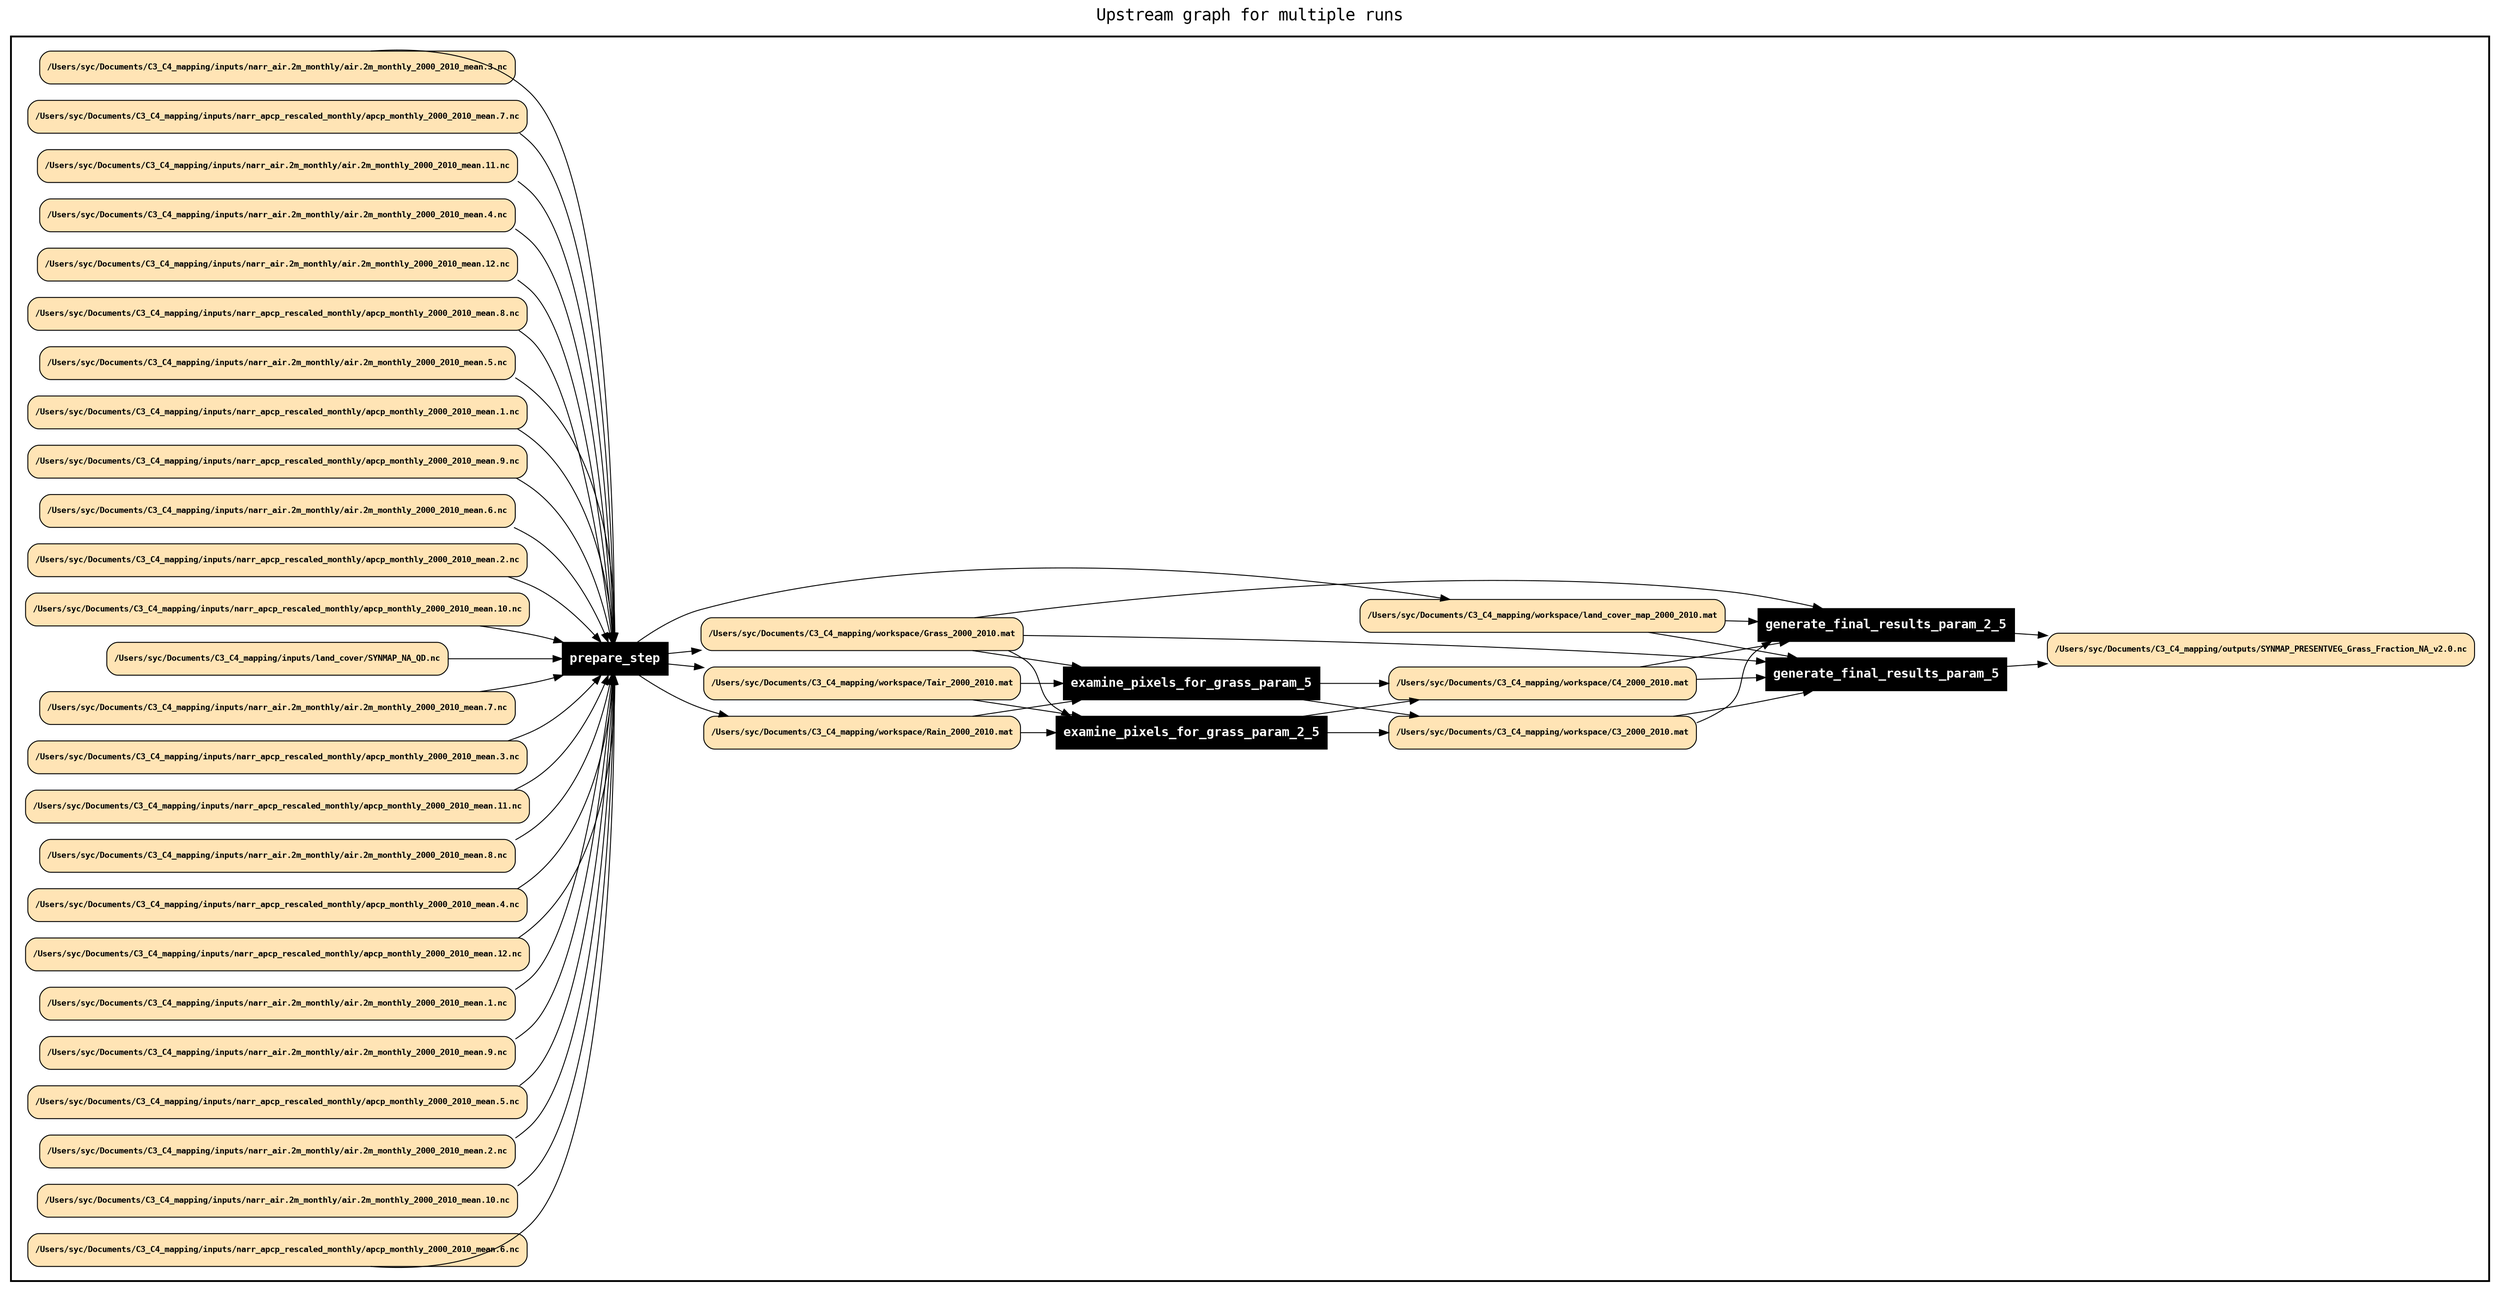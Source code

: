 
digraph yw_data_view {
rankdir=LR
fontname=Courier; fontsize=18; labelloc=t
label="Upstream graph for multiple runs"
subgraph cluster_workflow { label=""; color=black; penwidth=2
subgraph cluster_workflow_inner { label=""; color=white
node[shape=box style=filled fillcolor="black" peripheries=1 fontname="Courier-Bold" fontcolor=white]
"examine_pixels_for_grass_param_5"
"examine_pixels_for_grass_param_2_5"
"prepare_step"
"generate_final_results_param_5"
"generate_final_results_param_2_5"
node[shape=box style="rounded,filled" fillcolor="#FFE4B5" peripheries=1 fontname="Courier-Bold" fontsize=9 fontcolor=black]
"/Users/syc/Documents/C3_C4_mapping/inputs/narr_air.2m_monthly/air.2m_monthly_2000_2010_mean.3.nc"
"/Users/syc/Documents/C3_C4_mapping/workspace/C4_2000_2010.mat"
"/Users/syc/Documents/C3_C4_mapping/workspace/C4_2000_2010.mat"
"/Users/syc/Documents/C3_C4_mapping/inputs/narr_apcp_rescaled_monthly/apcp_monthly_2000_2010_mean.7.nc"
"/Users/syc/Documents/C3_C4_mapping/inputs/narr_air.2m_monthly/air.2m_monthly_2000_2010_mean.11.nc"
"/Users/syc/Documents/C3_C4_mapping/inputs/narr_air.2m_monthly/air.2m_monthly_2000_2010_mean.4.nc"
"/Users/syc/Documents/C3_C4_mapping/inputs/narr_air.2m_monthly/air.2m_monthly_2000_2010_mean.12.nc"
"/Users/syc/Documents/C3_C4_mapping/inputs/narr_apcp_rescaled_monthly/apcp_monthly_2000_2010_mean.8.nc"
"/Users/syc/Documents/C3_C4_mapping/workspace/Rain_2000_2010.mat"
"/Users/syc/Documents/C3_C4_mapping/workspace/Rain_2000_2010.mat"
"/Users/syc/Documents/C3_C4_mapping/workspace/Rain_2000_2010.mat"
"/Users/syc/Documents/C3_C4_mapping/workspace/C3_2000_2010.mat"
"/Users/syc/Documents/C3_C4_mapping/workspace/C3_2000_2010.mat"
"/Users/syc/Documents/C3_C4_mapping/inputs/narr_air.2m_monthly/air.2m_monthly_2000_2010_mean.5.nc"
"/Users/syc/Documents/C3_C4_mapping/inputs/narr_apcp_rescaled_monthly/apcp_monthly_2000_2010_mean.1.nc"
"/Users/syc/Documents/C3_C4_mapping/inputs/narr_apcp_rescaled_monthly/apcp_monthly_2000_2010_mean.9.nc"
"/Users/syc/Documents/C3_C4_mapping/workspace/Grass_2000_2010.mat"
"/Users/syc/Documents/C3_C4_mapping/workspace/Grass_2000_2010.mat"
"/Users/syc/Documents/C3_C4_mapping/workspace/Grass_2000_2010.mat"
"/Users/syc/Documents/C3_C4_mapping/workspace/Grass_2000_2010.mat"
"/Users/syc/Documents/C3_C4_mapping/workspace/Grass_2000_2010.mat"
"/Users/syc/Documents/C3_C4_mapping/inputs/narr_air.2m_monthly/air.2m_monthly_2000_2010_mean.6.nc"
"/Users/syc/Documents/C3_C4_mapping/inputs/narr_apcp_rescaled_monthly/apcp_monthly_2000_2010_mean.2.nc"
"/Users/syc/Documents/C3_C4_mapping/inputs/narr_apcp_rescaled_monthly/apcp_monthly_2000_2010_mean.10.nc"
"/Users/syc/Documents/C3_C4_mapping/inputs/land_cover/SYNMAP_NA_QD.nc"
"/Users/syc/Documents/C3_C4_mapping/inputs/narr_air.2m_monthly/air.2m_monthly_2000_2010_mean.7.nc"
"/Users/syc/Documents/C3_C4_mapping/inputs/narr_apcp_rescaled_monthly/apcp_monthly_2000_2010_mean.3.nc"
"/Users/syc/Documents/C3_C4_mapping/inputs/narr_apcp_rescaled_monthly/apcp_monthly_2000_2010_mean.11.nc"
"/Users/syc/Documents/C3_C4_mapping/outputs/SYNMAP_PRESENTVEG_Grass_Fraction_NA_v2.0.nc"
"/Users/syc/Documents/C3_C4_mapping/outputs/SYNMAP_PRESENTVEG_Grass_Fraction_NA_v2.0.nc"
"/Users/syc/Documents/C3_C4_mapping/inputs/narr_air.2m_monthly/air.2m_monthly_2000_2010_mean.8.nc"
"/Users/syc/Documents/C3_C4_mapping/inputs/narr_apcp_rescaled_monthly/apcp_monthly_2000_2010_mean.4.nc"
"/Users/syc/Documents/C3_C4_mapping/inputs/narr_apcp_rescaled_monthly/apcp_monthly_2000_2010_mean.12.nc"
"/Users/syc/Documents/C3_C4_mapping/inputs/narr_air.2m_monthly/air.2m_monthly_2000_2010_mean.1.nc"
"/Users/syc/Documents/C3_C4_mapping/inputs/narr_air.2m_monthly/air.2m_monthly_2000_2010_mean.9.nc"
"/Users/syc/Documents/C3_C4_mapping/inputs/narr_apcp_rescaled_monthly/apcp_monthly_2000_2010_mean.5.nc"
"/Users/syc/Documents/C3_C4_mapping/workspace/land_cover_map_2000_2010.mat"
"/Users/syc/Documents/C3_C4_mapping/workspace/land_cover_map_2000_2010.mat"
"/Users/syc/Documents/C3_C4_mapping/workspace/land_cover_map_2000_2010.mat"
"/Users/syc/Documents/C3_C4_mapping/workspace/C3_2000_2010.mat"
"/Users/syc/Documents/C3_C4_mapping/workspace/C3_2000_2010.mat"
"/Users/syc/Documents/C3_C4_mapping/inputs/narr_air.2m_monthly/air.2m_monthly_2000_2010_mean.2.nc"
"/Users/syc/Documents/C3_C4_mapping/inputs/narr_air.2m_monthly/air.2m_monthly_2000_2010_mean.10.nc"
"/Users/syc/Documents/C3_C4_mapping/inputs/narr_apcp_rescaled_monthly/apcp_monthly_2000_2010_mean.6.nc"
"/Users/syc/Documents/C3_C4_mapping/workspace/Tair_2000_2010.mat"
"/Users/syc/Documents/C3_C4_mapping/workspace/Tair_2000_2010.mat"
"/Users/syc/Documents/C3_C4_mapping/workspace/Tair_2000_2010.mat"
"/Users/syc/Documents/C3_C4_mapping/workspace/C4_2000_2010.mat"
"/Users/syc/Documents/C3_C4_mapping/workspace/C4_2000_2010.mat"
}}
"/Users/syc/Documents/C3_C4_mapping/inputs/narr_apcp_rescaled_monthly/apcp_monthly_2000_2010_mean.10.nc" -> "prepare_step"
"/Users/syc/Documents/C3_C4_mapping/inputs/narr_apcp_rescaled_monthly/apcp_monthly_2000_2010_mean.2.nc" -> "prepare_step"
"/Users/syc/Documents/C3_C4_mapping/inputs/narr_air.2m_monthly/air.2m_monthly_2000_2010_mean.6.nc" -> "prepare_step"
"/Users/syc/Documents/C3_C4_mapping/inputs/narr_apcp_rescaled_monthly/apcp_monthly_2000_2010_mean.11.nc" -> "prepare_step"
"/Users/syc/Documents/C3_C4_mapping/inputs/narr_apcp_rescaled_monthly/apcp_monthly_2000_2010_mean.3.nc" -> "prepare_step"
"/Users/syc/Documents/C3_C4_mapping/inputs/narr_air.2m_monthly/air.2m_monthly_2000_2010_mean.7.nc" -> "prepare_step"
"/Users/syc/Documents/C3_C4_mapping/inputs/land_cover/SYNMAP_NA_QD.nc" -> "prepare_step"
"/Users/syc/Documents/C3_C4_mapping/inputs/narr_apcp_rescaled_monthly/apcp_monthly_2000_2010_mean.12.nc" -> "prepare_step"
"/Users/syc/Documents/C3_C4_mapping/inputs/narr_apcp_rescaled_monthly/apcp_monthly_2000_2010_mean.4.nc" -> "prepare_step"
"/Users/syc/Documents/C3_C4_mapping/inputs/narr_air.2m_monthly/air.2m_monthly_2000_2010_mean.8.nc" -> "prepare_step"
"/Users/syc/Documents/C3_C4_mapping/inputs/narr_apcp_rescaled_monthly/apcp_monthly_2000_2010_mean.5.nc" -> "prepare_step"
"/Users/syc/Documents/C3_C4_mapping/inputs/narr_air.2m_monthly/air.2m_monthly_2000_2010_mean.9.nc" -> "prepare_step"
"/Users/syc/Documents/C3_C4_mapping/inputs/narr_air.2m_monthly/air.2m_monthly_2000_2010_mean.1.nc" -> "prepare_step"
"/Users/syc/Documents/C3_C4_mapping/workspace/land_cover_map_2000_2010.mat" -> "generate_final_results_param_2_5"
"/Users/syc/Documents/C3_C4_mapping/workspace/land_cover_map_2000_2010.mat" -> "generate_final_results_param_5"
"/Users/syc/Documents/C3_C4_mapping/inputs/narr_apcp_rescaled_monthly/apcp_monthly_2000_2010_mean.6.nc" -> "prepare_step"
"/Users/syc/Documents/C3_C4_mapping/inputs/narr_air.2m_monthly/air.2m_monthly_2000_2010_mean.10.nc" -> "prepare_step"
"/Users/syc/Documents/C3_C4_mapping/inputs/narr_air.2m_monthly/air.2m_monthly_2000_2010_mean.2.nc" -> "prepare_step"
"/Users/syc/Documents/C3_C4_mapping/workspace/C3_2000_2010.mat" -> "generate_final_results_param_2_5"
"/Users/syc/Documents/C3_C4_mapping/workspace/C3_2000_2010.mat" -> "generate_final_results_param_5"
"/Users/syc/Documents/C3_C4_mapping/workspace/C4_2000_2010.mat" -> "generate_final_results_param_2_5"
"/Users/syc/Documents/C3_C4_mapping/workspace/C4_2000_2010.mat" -> "generate_final_results_param_5"
"/Users/syc/Documents/C3_C4_mapping/workspace/Tair_2000_2010.mat" -> "examine_pixels_for_grass_param_2_5"
"/Users/syc/Documents/C3_C4_mapping/workspace/Tair_2000_2010.mat" -> "examine_pixels_for_grass_param_5"
"/Users/syc/Documents/C3_C4_mapping/inputs/narr_apcp_rescaled_monthly/apcp_monthly_2000_2010_mean.7.nc" -> "prepare_step"
"/Users/syc/Documents/C3_C4_mapping/inputs/narr_air.2m_monthly/air.2m_monthly_2000_2010_mean.11.nc" -> "prepare_step"
"/Users/syc/Documents/C3_C4_mapping/inputs/narr_air.2m_monthly/air.2m_monthly_2000_2010_mean.3.nc" -> "prepare_step"
"/Users/syc/Documents/C3_C4_mapping/inputs/narr_apcp_rescaled_monthly/apcp_monthly_2000_2010_mean.8.nc" -> "prepare_step"
"/Users/syc/Documents/C3_C4_mapping/inputs/narr_air.2m_monthly/air.2m_monthly_2000_2010_mean.12.nc" -> "prepare_step"
"/Users/syc/Documents/C3_C4_mapping/inputs/narr_air.2m_monthly/air.2m_monthly_2000_2010_mean.4.nc" -> "prepare_step"
"/Users/syc/Documents/C3_C4_mapping/inputs/narr_apcp_rescaled_monthly/apcp_monthly_2000_2010_mean.9.nc" -> "prepare_step"
"/Users/syc/Documents/C3_C4_mapping/inputs/narr_apcp_rescaled_monthly/apcp_monthly_2000_2010_mean.1.nc" -> "prepare_step"
"/Users/syc/Documents/C3_C4_mapping/workspace/Rain_2000_2010.mat" -> "examine_pixels_for_grass_param_2_5"
"/Users/syc/Documents/C3_C4_mapping/workspace/Rain_2000_2010.mat" -> "examine_pixels_for_grass_param_5"
"/Users/syc/Documents/C3_C4_mapping/inputs/narr_air.2m_monthly/air.2m_monthly_2000_2010_mean.5.nc" -> "prepare_step"
"/Users/syc/Documents/C3_C4_mapping/workspace/Grass_2000_2010.mat" -> "generate_final_results_param_2_5"
"/Users/syc/Documents/C3_C4_mapping/workspace/Grass_2000_2010.mat" -> "generate_final_results_param_5"
"/Users/syc/Documents/C3_C4_mapping/workspace/Grass_2000_2010.mat" -> "examine_pixels_for_grass_param_2_5"
"/Users/syc/Documents/C3_C4_mapping/workspace/Grass_2000_2010.mat" -> "examine_pixels_for_grass_param_5"
"examine_pixels_for_grass_param_5" -> "/Users/syc/Documents/C3_C4_mapping/workspace/C4_2000_2010.mat"
"prepare_step" -> "/Users/syc/Documents/C3_C4_mapping/workspace/Rain_2000_2010.mat"
"examine_pixels_for_grass_param_5" -> "/Users/syc/Documents/C3_C4_mapping/workspace/C3_2000_2010.mat"
"prepare_step" -> "/Users/syc/Documents/C3_C4_mapping/workspace/Grass_2000_2010.mat"
"generate_final_results_param_2_5" -> "/Users/syc/Documents/C3_C4_mapping/outputs/SYNMAP_PRESENTVEG_Grass_Fraction_NA_v2.0.nc"
"generate_final_results_param_5" -> "/Users/syc/Documents/C3_C4_mapping/outputs/SYNMAP_PRESENTVEG_Grass_Fraction_NA_v2.0.nc"
"prepare_step" -> "/Users/syc/Documents/C3_C4_mapping/workspace/land_cover_map_2000_2010.mat"
"examine_pixels_for_grass_param_2_5" -> "/Users/syc/Documents/C3_C4_mapping/workspace/C3_2000_2010.mat"
"prepare_step" -> "/Users/syc/Documents/C3_C4_mapping/workspace/Tair_2000_2010.mat"
"examine_pixels_for_grass_param_2_5" -> "/Users/syc/Documents/C3_C4_mapping/workspace/C4_2000_2010.mat"
}

